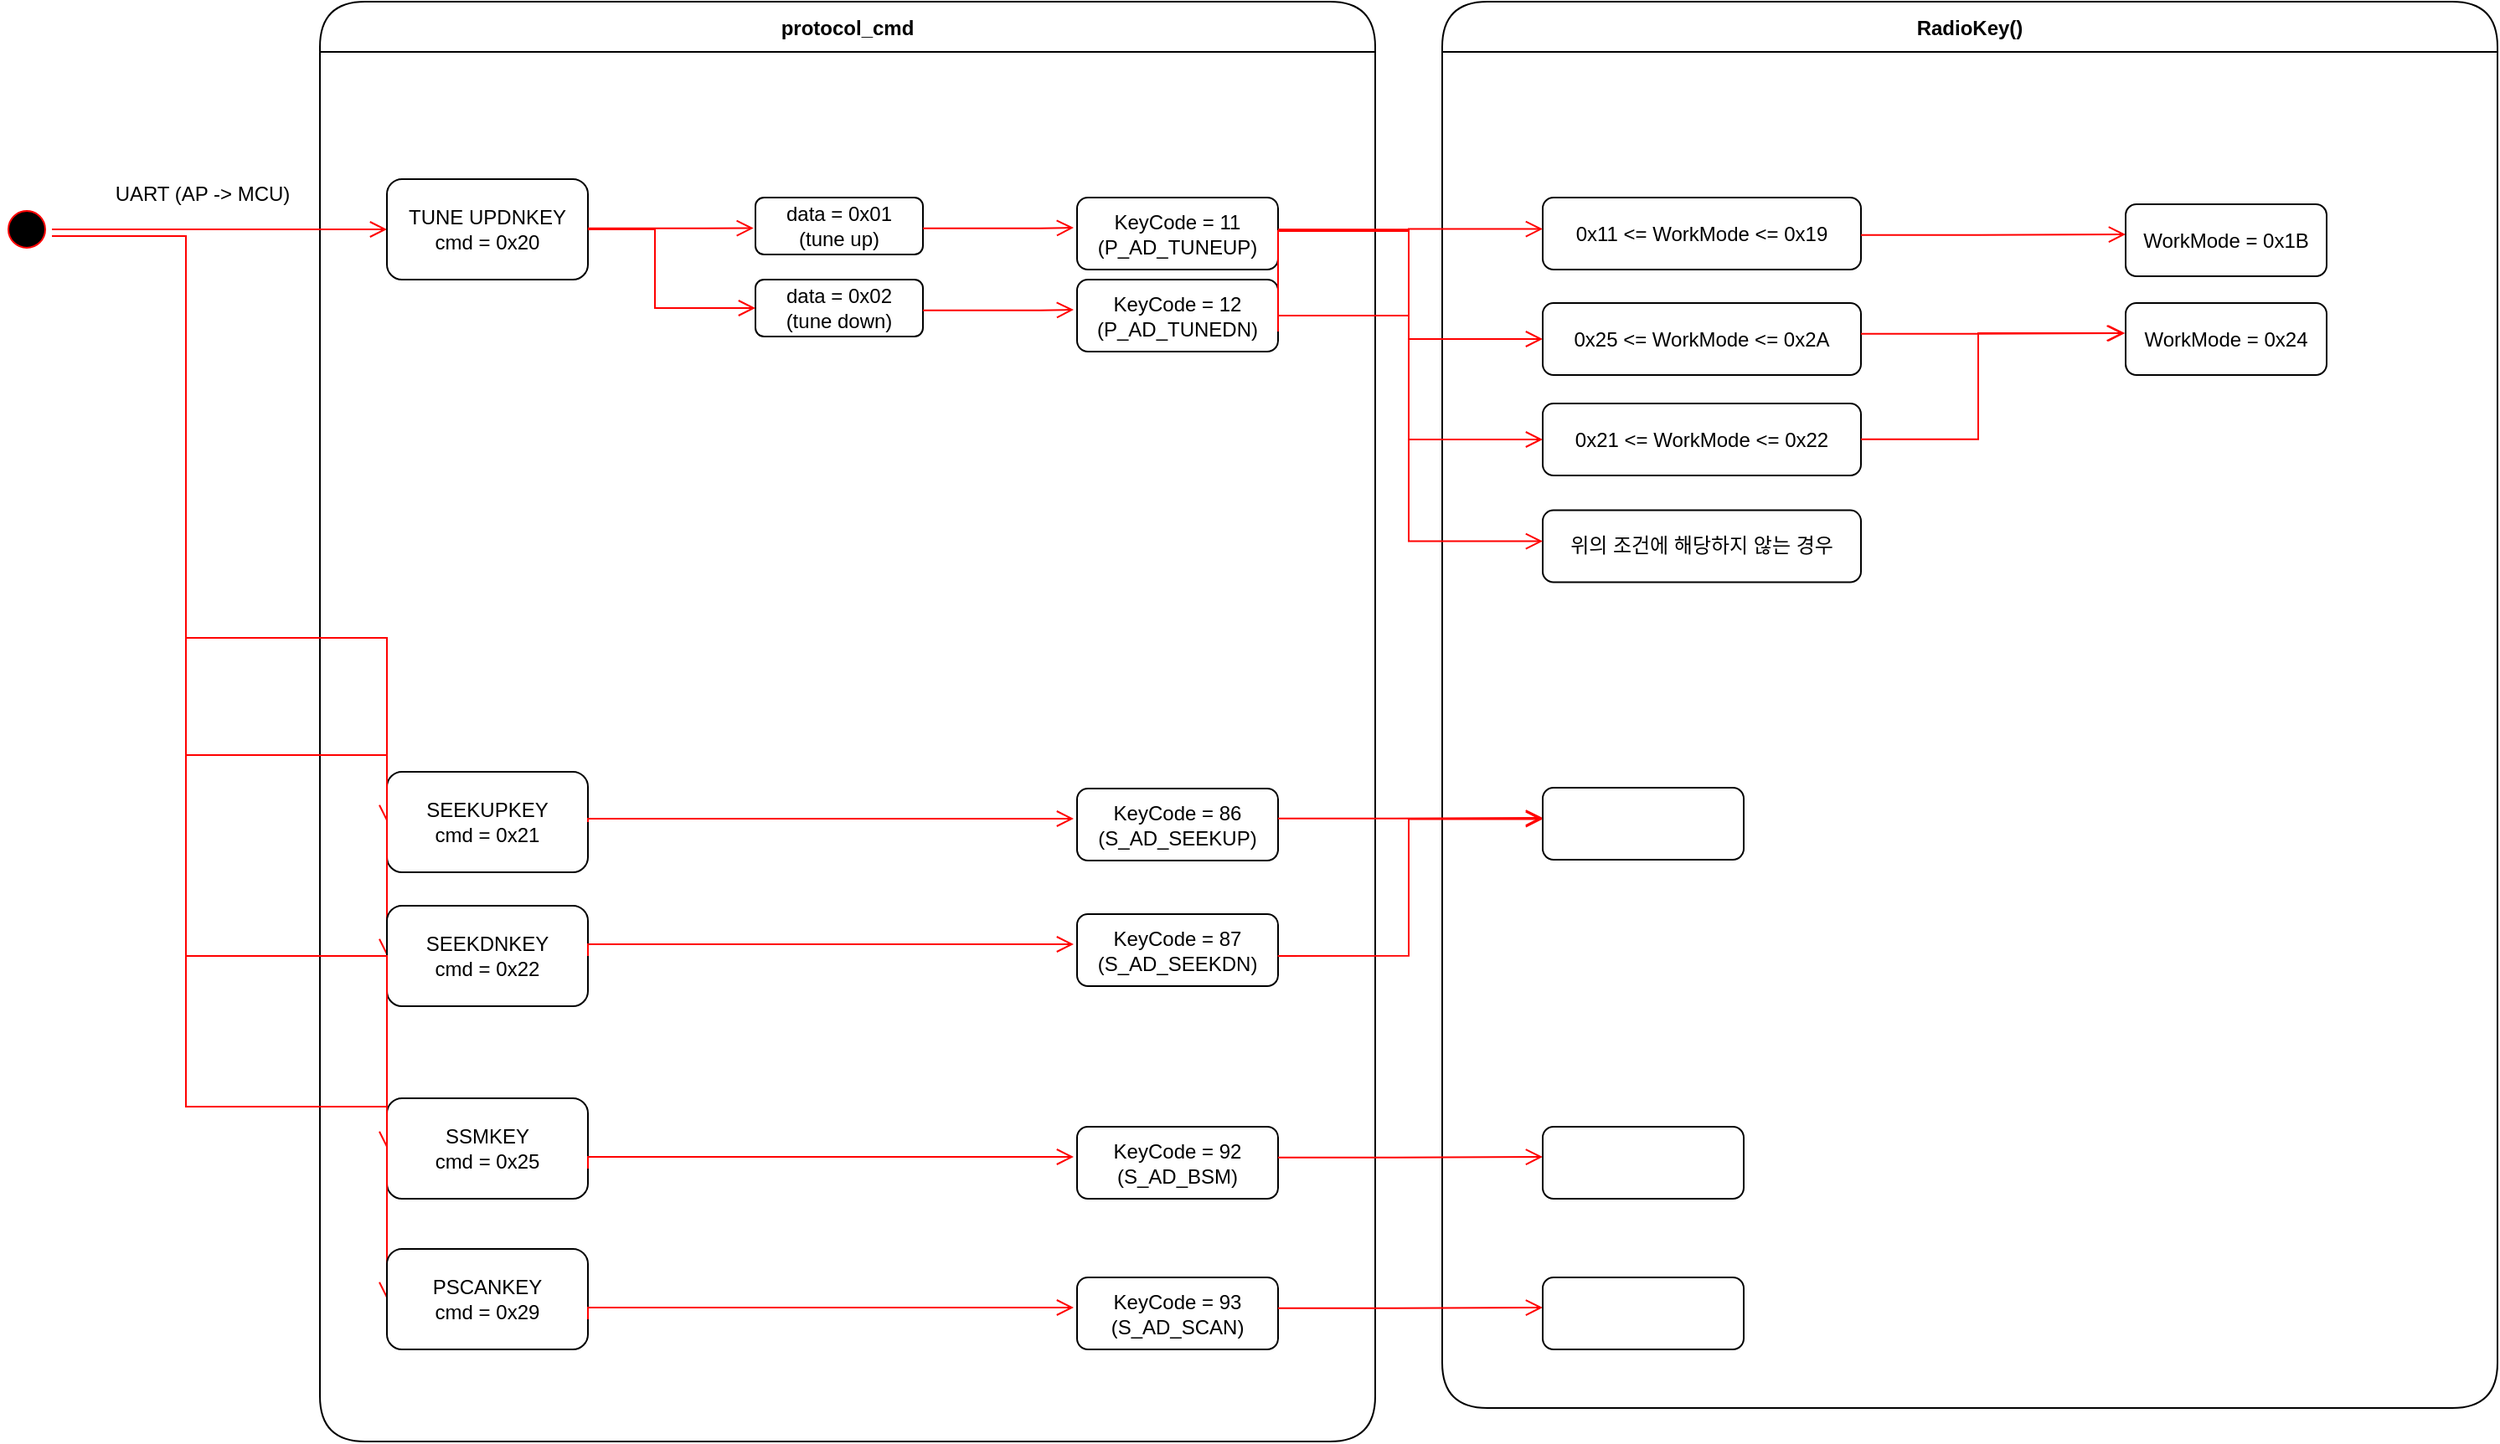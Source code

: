 <mxfile version="20.6.2" type="github">
  <diagram name="Page-1" id="58cdce13-f638-feb5-8d6f-7d28b1aa9fa0">
    <mxGraphModel dx="903" dy="503" grid="1" gridSize="10" guides="1" tooltips="1" connect="1" arrows="1" fold="1" page="1" pageScale="1" pageWidth="1100" pageHeight="850" background="none" math="0" shadow="0">
      <root>
        <mxCell id="0" />
        <mxCell id="1" parent="0" />
        <mxCell id="SUXEZbgYKyHz7WRzrGh1-13" value="protocol_cmd" style="swimlane;fontStyle=1;align=center;verticalAlign=middle;childLayout=stackLayout;horizontal=1;startSize=30;horizontalStack=0;resizeParent=0;resizeLast=1;container=0;collapsible=0;rounded=1;arcSize=30;swimlaneFillColor=#FFFFFF;dropTarget=0;fontSize=12;" vertex="1" parent="1">
          <mxGeometry x="320" y="160" width="630" height="860" as="geometry" />
        </mxCell>
        <mxCell id="SUXEZbgYKyHz7WRzrGh1-1" value="" style="ellipse;html=1;shape=startState;fillColor=#000000;strokeColor=#ff0000;" vertex="1" parent="1">
          <mxGeometry x="130" y="281" width="30" height="30" as="geometry" />
        </mxCell>
        <mxCell id="SUXEZbgYKyHz7WRzrGh1-2" value="" style="edgeStyle=orthogonalEdgeStyle;html=1;verticalAlign=bottom;endArrow=open;endSize=8;strokeColor=#ff0000;rounded=0;" edge="1" source="SUXEZbgYKyHz7WRzrGh1-1" parent="1">
          <mxGeometry relative="1" as="geometry">
            <mxPoint x="360" y="296" as="targetPoint" />
          </mxGeometry>
        </mxCell>
        <mxCell id="SUXEZbgYKyHz7WRzrGh1-3" value="UART (AP -&amp;gt; MCU)" style="text;html=1;strokeColor=none;fillColor=none;align=center;verticalAlign=middle;whiteSpace=wrap;rounded=0;" vertex="1" parent="1">
          <mxGeometry x="190" y="260" width="120" height="30" as="geometry" />
        </mxCell>
        <mxCell id="SUXEZbgYKyHz7WRzrGh1-4" value="TUNE UPDNKEY&lt;br&gt;cmd = 0x20" style="rounded=1;whiteSpace=wrap;html=1;" vertex="1" parent="1">
          <mxGeometry x="360" y="266" width="120" height="60" as="geometry" />
        </mxCell>
        <mxCell id="SUXEZbgYKyHz7WRzrGh1-5" value="" style="edgeStyle=orthogonalEdgeStyle;html=1;verticalAlign=bottom;endArrow=open;endSize=8;strokeColor=#ff0000;rounded=0;entryX=-0.011;entryY=0.537;entryDx=0;entryDy=0;entryPerimeter=0;" edge="1" parent="1" target="SUXEZbgYKyHz7WRzrGh1-6">
          <mxGeometry relative="1" as="geometry">
            <mxPoint x="570" y="295" as="targetPoint" />
            <mxPoint x="480" y="295.41" as="sourcePoint" />
            <Array as="points">
              <mxPoint x="550" y="295" />
            </Array>
          </mxGeometry>
        </mxCell>
        <mxCell id="SUXEZbgYKyHz7WRzrGh1-6" value="data = 0x01&lt;br&gt;(tune up)" style="rounded=1;whiteSpace=wrap;html=1;" vertex="1" parent="1">
          <mxGeometry x="580" y="277" width="100" height="34" as="geometry" />
        </mxCell>
        <mxCell id="SUXEZbgYKyHz7WRzrGh1-7" value="data = 0x02&lt;br&gt;(tune down)" style="rounded=1;whiteSpace=wrap;html=1;" vertex="1" parent="1">
          <mxGeometry x="580" y="326" width="100" height="34" as="geometry" />
        </mxCell>
        <mxCell id="SUXEZbgYKyHz7WRzrGh1-8" value="" style="edgeStyle=orthogonalEdgeStyle;html=1;verticalAlign=bottom;endArrow=open;endSize=8;strokeColor=#ff0000;rounded=0;" edge="1" parent="1">
          <mxGeometry relative="1" as="geometry">
            <mxPoint x="770" y="295" as="targetPoint" />
            <mxPoint x="680" y="295.41" as="sourcePoint" />
            <Array as="points">
              <mxPoint x="750" y="295" />
              <mxPoint x="820" y="295" />
            </Array>
          </mxGeometry>
        </mxCell>
        <mxCell id="SUXEZbgYKyHz7WRzrGh1-9" value="&lt;font style=&quot;font-size: 12px;&quot;&gt;KeyCode = 11&lt;br&gt;(&lt;span style=&quot;font-family: Arial; text-align: left; background-color: rgb(255, 255, 255);&quot;&gt;P_AD_TUNEUP&lt;/span&gt;)&lt;/font&gt;" style="rounded=1;whiteSpace=wrap;html=1;" vertex="1" parent="1">
          <mxGeometry x="772" y="277" width="120" height="43" as="geometry" />
        </mxCell>
        <mxCell id="SUXEZbgYKyHz7WRzrGh1-10" value="" style="edgeStyle=orthogonalEdgeStyle;html=1;verticalAlign=bottom;endArrow=open;endSize=8;strokeColor=#ff0000;rounded=0;" edge="1" parent="1">
          <mxGeometry relative="1" as="geometry">
            <mxPoint x="770" y="344" as="targetPoint" />
            <mxPoint x="680" y="344.41" as="sourcePoint" />
            <Array as="points">
              <mxPoint x="750" y="344" />
              <mxPoint x="820" y="344" />
            </Array>
          </mxGeometry>
        </mxCell>
        <mxCell id="SUXEZbgYKyHz7WRzrGh1-11" value="&lt;font style=&quot;font-size: 12px;&quot;&gt;KeyCode = 12&lt;br&gt;(&lt;span style=&quot;font-family: Arial; text-align: left; background-color: rgb(255, 255, 255);&quot;&gt;P_AD_TUNEDN&lt;/span&gt;)&lt;/font&gt;" style="rounded=1;whiteSpace=wrap;html=1;" vertex="1" parent="1">
          <mxGeometry x="772" y="326" width="120" height="43" as="geometry" />
        </mxCell>
        <mxCell id="SUXEZbgYKyHz7WRzrGh1-12" value="" style="edgeStyle=orthogonalEdgeStyle;html=1;verticalAlign=bottom;endArrow=open;endSize=8;strokeColor=#ff0000;rounded=0;exitX=1;exitY=0.5;exitDx=0;exitDy=0;entryX=0;entryY=0.5;entryDx=0;entryDy=0;" edge="1" parent="1" source="SUXEZbgYKyHz7WRzrGh1-4" target="SUXEZbgYKyHz7WRzrGh1-7">
          <mxGeometry relative="1" as="geometry">
            <mxPoint x="580" y="305" as="targetPoint" />
            <mxPoint x="490" y="305.41" as="sourcePoint" />
            <Array as="points">
              <mxPoint x="520" y="296" />
              <mxPoint x="520" y="343" />
            </Array>
          </mxGeometry>
        </mxCell>
        <mxCell id="SUXEZbgYKyHz7WRzrGh1-16" value="RadioKey()" style="swimlane;fontStyle=1;align=center;verticalAlign=middle;childLayout=stackLayout;horizontal=1;startSize=30;horizontalStack=0;resizeParent=0;resizeLast=1;container=0;collapsible=0;rounded=1;arcSize=30;swimlaneFillColor=#FFFFFF;dropTarget=0;fontSize=12;" vertex="1" parent="1">
          <mxGeometry x="990" y="160" width="630" height="840" as="geometry" />
        </mxCell>
        <mxCell id="SUXEZbgYKyHz7WRzrGh1-18" value="0x11 &amp;lt;= WorkMode &amp;lt;= 0x19" style="rounded=1;whiteSpace=wrap;html=1;" vertex="1" parent="1">
          <mxGeometry x="1050" y="277" width="190" height="43" as="geometry" />
        </mxCell>
        <mxCell id="SUXEZbgYKyHz7WRzrGh1-19" value="" style="edgeStyle=orthogonalEdgeStyle;html=1;verticalAlign=bottom;endArrow=open;endSize=8;strokeColor=#ff0000;rounded=0;entryX=0;entryY=0.5;entryDx=0;entryDy=0;" edge="1" parent="1" target="SUXEZbgYKyHz7WRzrGh1-20">
          <mxGeometry relative="1" as="geometry">
            <mxPoint x="360" y="420" as="targetPoint" />
            <mxPoint x="160" y="300" as="sourcePoint" />
            <Array as="points">
              <mxPoint x="240" y="300" />
              <mxPoint x="240" y="540" />
              <mxPoint x="360" y="540" />
            </Array>
          </mxGeometry>
        </mxCell>
        <mxCell id="SUXEZbgYKyHz7WRzrGh1-20" value="&lt;span style=&quot;font-family: Arial; text-align: left; background-color: rgb(255, 255, 255);&quot;&gt;SEEKUPKEY&lt;/span&gt;&lt;br&gt;cmd = 0x21" style="rounded=1;whiteSpace=wrap;html=1;" vertex="1" parent="1">
          <mxGeometry x="360" y="620" width="120" height="60" as="geometry" />
        </mxCell>
        <mxCell id="SUXEZbgYKyHz7WRzrGh1-23" value="" style="edgeStyle=orthogonalEdgeStyle;html=1;verticalAlign=bottom;endArrow=open;endSize=8;strokeColor=#ff0000;rounded=0;entryX=0;entryY=0.5;entryDx=0;entryDy=0;" edge="1" parent="1" target="SUXEZbgYKyHz7WRzrGh1-24">
          <mxGeometry relative="1" as="geometry">
            <mxPoint x="360" y="500" as="targetPoint" />
            <mxPoint x="160" y="300" as="sourcePoint" />
            <Array as="points">
              <mxPoint x="240" y="300" />
              <mxPoint x="240" y="610" />
              <mxPoint x="360" y="610" />
            </Array>
          </mxGeometry>
        </mxCell>
        <mxCell id="SUXEZbgYKyHz7WRzrGh1-24" value="&lt;span style=&quot;font-family: Arial; text-align: left; background-color: rgb(255, 255, 255);&quot;&gt;SEEKDNKEY&lt;/span&gt;&lt;br&gt;cmd = 0x22" style="rounded=1;whiteSpace=wrap;html=1;" vertex="1" parent="1">
          <mxGeometry x="360" y="700" width="120" height="60" as="geometry" />
        </mxCell>
        <mxCell id="SUXEZbgYKyHz7WRzrGh1-25" value="" style="edgeStyle=orthogonalEdgeStyle;html=1;verticalAlign=bottom;endArrow=open;endSize=8;strokeColor=#ff0000;rounded=0;exitX=1;exitY=0.5;exitDx=0;exitDy=0;" edge="1" parent="1" source="SUXEZbgYKyHz7WRzrGh1-20">
          <mxGeometry relative="1" as="geometry">
            <mxPoint x="770" y="648" as="targetPoint" />
            <mxPoint x="680" y="648.41" as="sourcePoint" />
            <Array as="points">
              <mxPoint x="480" y="648" />
            </Array>
          </mxGeometry>
        </mxCell>
        <mxCell id="SUXEZbgYKyHz7WRzrGh1-26" value="&lt;font style=&quot;font-size: 12px;&quot;&gt;KeyCode = 86&lt;br&gt;(&lt;span style=&quot;font-family: Arial; text-align: left; background-color: rgb(255, 255, 255);&quot;&gt;S_AD_SEEKUP&lt;/span&gt;)&lt;/font&gt;" style="rounded=1;whiteSpace=wrap;html=1;" vertex="1" parent="1">
          <mxGeometry x="772" y="630" width="120" height="43" as="geometry" />
        </mxCell>
        <mxCell id="SUXEZbgYKyHz7WRzrGh1-27" value="" style="edgeStyle=orthogonalEdgeStyle;html=1;verticalAlign=bottom;endArrow=open;endSize=8;strokeColor=#ff0000;rounded=0;exitX=1;exitY=0.5;exitDx=0;exitDy=0;" edge="1" parent="1" source="SUXEZbgYKyHz7WRzrGh1-24">
          <mxGeometry relative="1" as="geometry">
            <mxPoint x="770" y="723" as="targetPoint" />
            <mxPoint x="680" y="723.41" as="sourcePoint" />
            <Array as="points">
              <mxPoint x="480" y="723" />
            </Array>
          </mxGeometry>
        </mxCell>
        <mxCell id="SUXEZbgYKyHz7WRzrGh1-28" value="&lt;font style=&quot;font-size: 12px;&quot;&gt;KeyCode = 87&lt;br&gt;(&lt;span style=&quot;font-family: Arial; text-align: left; background-color: rgb(255, 255, 255);&quot;&gt;S_AD_SEEKDN&lt;/span&gt;)&lt;/font&gt;" style="rounded=1;whiteSpace=wrap;html=1;" vertex="1" parent="1">
          <mxGeometry x="772" y="705" width="120" height="43" as="geometry" />
        </mxCell>
        <mxCell id="SUXEZbgYKyHz7WRzrGh1-30" value="" style="edgeStyle=orthogonalEdgeStyle;html=1;verticalAlign=bottom;endArrow=open;endSize=8;strokeColor=#ff0000;rounded=0;exitX=1;exitY=0.5;exitDx=0;exitDy=0;" edge="1" parent="1" source="SUXEZbgYKyHz7WRzrGh1-11">
          <mxGeometry relative="1" as="geometry">
            <mxPoint x="1050" y="295.8" as="targetPoint" />
            <mxPoint x="892" y="296.21" as="sourcePoint" />
            <Array as="points">
              <mxPoint x="970" y="348" />
              <mxPoint x="970" y="296" />
            </Array>
          </mxGeometry>
        </mxCell>
        <mxCell id="SUXEZbgYKyHz7WRzrGh1-31" value="" style="edgeStyle=orthogonalEdgeStyle;html=1;verticalAlign=bottom;endArrow=open;endSize=8;strokeColor=#ff0000;rounded=0;" edge="1" parent="1">
          <mxGeometry relative="1" as="geometry">
            <mxPoint x="1050" y="647.5" as="targetPoint" />
            <mxPoint x="892" y="647.91" as="sourcePoint" />
            <Array as="points">
              <mxPoint x="962" y="647.5" />
              <mxPoint x="1040" y="647.5" />
            </Array>
          </mxGeometry>
        </mxCell>
        <mxCell id="SUXEZbgYKyHz7WRzrGh1-32" value="" style="rounded=1;whiteSpace=wrap;html=1;" vertex="1" parent="1">
          <mxGeometry x="1050" y="629.5" width="120" height="43" as="geometry" />
        </mxCell>
        <mxCell id="SUXEZbgYKyHz7WRzrGh1-33" value="" style="edgeStyle=orthogonalEdgeStyle;html=1;verticalAlign=bottom;endArrow=open;endSize=8;strokeColor=#ff0000;rounded=0;exitX=0.999;exitY=0.58;exitDx=0;exitDy=0;exitPerimeter=0;" edge="1" parent="1" source="SUXEZbgYKyHz7WRzrGh1-28">
          <mxGeometry relative="1" as="geometry">
            <mxPoint x="1050" y="648.3" as="targetPoint" />
            <mxPoint x="892" y="700" as="sourcePoint" />
            <Array as="points">
              <mxPoint x="970" y="730" />
              <mxPoint x="970" y="648" />
            </Array>
          </mxGeometry>
        </mxCell>
        <mxCell id="SUXEZbgYKyHz7WRzrGh1-34" value="" style="edgeStyle=orthogonalEdgeStyle;html=1;verticalAlign=bottom;endArrow=open;endSize=8;strokeColor=#ff0000;rounded=0;entryX=0;entryY=0.5;entryDx=0;entryDy=0;" edge="1" parent="1" target="SUXEZbgYKyHz7WRzrGh1-35">
          <mxGeometry relative="1" as="geometry">
            <mxPoint x="360" y="615" as="targetPoint" />
            <mxPoint x="160" y="300" as="sourcePoint" />
            <Array as="points">
              <mxPoint x="240" y="300" />
              <mxPoint x="240" y="730" />
            </Array>
          </mxGeometry>
        </mxCell>
        <mxCell id="SUXEZbgYKyHz7WRzrGh1-35" value="&lt;span style=&quot;font-family: Arial; text-align: left; background-color: rgb(255, 255, 255);&quot;&gt;SSMKEY&lt;/span&gt;&lt;br&gt;cmd = 0x25" style="rounded=1;whiteSpace=wrap;html=1;" vertex="1" parent="1">
          <mxGeometry x="360" y="815" width="120" height="60" as="geometry" />
        </mxCell>
        <mxCell id="SUXEZbgYKyHz7WRzrGh1-36" value="" style="edgeStyle=orthogonalEdgeStyle;html=1;verticalAlign=bottom;endArrow=open;endSize=8;strokeColor=#ff0000;rounded=0;exitX=1;exitY=0.5;exitDx=0;exitDy=0;" edge="1" parent="1">
          <mxGeometry relative="1" as="geometry">
            <mxPoint x="770" y="850" as="targetPoint" />
            <mxPoint x="480" y="857" as="sourcePoint" />
            <Array as="points">
              <mxPoint x="480" y="850" />
            </Array>
          </mxGeometry>
        </mxCell>
        <mxCell id="SUXEZbgYKyHz7WRzrGh1-37" value="&lt;font style=&quot;font-size: 12px;&quot;&gt;KeyCode = 92&lt;br&gt;(&lt;span style=&quot;font-family: Arial; text-align: left; background-color: rgb(255, 255, 255);&quot;&gt;S_AD_BSM&lt;/span&gt;)&lt;/font&gt;" style="rounded=1;whiteSpace=wrap;html=1;" vertex="1" parent="1">
          <mxGeometry x="772" y="832" width="120" height="43" as="geometry" />
        </mxCell>
        <mxCell id="SUXEZbgYKyHz7WRzrGh1-38" value="" style="edgeStyle=orthogonalEdgeStyle;html=1;verticalAlign=bottom;endArrow=open;endSize=8;strokeColor=#ff0000;rounded=0;" edge="1" parent="1">
          <mxGeometry relative="1" as="geometry">
            <mxPoint x="1050" y="850" as="targetPoint" />
            <mxPoint x="892" y="850.41" as="sourcePoint" />
            <Array as="points">
              <mxPoint x="962" y="850" />
              <mxPoint x="1040" y="850" />
            </Array>
          </mxGeometry>
        </mxCell>
        <mxCell id="SUXEZbgYKyHz7WRzrGh1-39" value="" style="rounded=1;whiteSpace=wrap;html=1;" vertex="1" parent="1">
          <mxGeometry x="1050" y="832" width="120" height="43" as="geometry" />
        </mxCell>
        <mxCell id="SUXEZbgYKyHz7WRzrGh1-40" value="" style="edgeStyle=orthogonalEdgeStyle;html=1;verticalAlign=bottom;endArrow=open;endSize=8;strokeColor=#ff0000;rounded=0;entryX=0;entryY=0.5;entryDx=0;entryDy=0;" edge="1" parent="1" target="SUXEZbgYKyHz7WRzrGh1-41">
          <mxGeometry relative="1" as="geometry">
            <mxPoint x="360" y="705" as="targetPoint" />
            <mxPoint x="160" y="300" as="sourcePoint" />
            <Array as="points">
              <mxPoint x="240" y="300" />
              <mxPoint x="240" y="820" />
            </Array>
          </mxGeometry>
        </mxCell>
        <mxCell id="SUXEZbgYKyHz7WRzrGh1-41" value="&lt;span style=&quot;font-family: Arial; text-align: left; background-color: rgb(255, 255, 255);&quot;&gt;PSCANKEY&lt;/span&gt;&lt;br&gt;cmd = 0x29" style="rounded=1;whiteSpace=wrap;html=1;" vertex="1" parent="1">
          <mxGeometry x="360" y="905" width="120" height="60" as="geometry" />
        </mxCell>
        <mxCell id="SUXEZbgYKyHz7WRzrGh1-42" value="" style="edgeStyle=orthogonalEdgeStyle;html=1;verticalAlign=bottom;endArrow=open;endSize=8;strokeColor=#ff0000;rounded=0;exitX=1;exitY=0.5;exitDx=0;exitDy=0;" edge="1" parent="1">
          <mxGeometry relative="1" as="geometry">
            <mxPoint x="770" y="940" as="targetPoint" />
            <mxPoint x="480" y="947" as="sourcePoint" />
            <Array as="points">
              <mxPoint x="480" y="940" />
            </Array>
          </mxGeometry>
        </mxCell>
        <mxCell id="SUXEZbgYKyHz7WRzrGh1-43" value="&lt;font style=&quot;font-size: 12px;&quot;&gt;KeyCode = 93&lt;br&gt;(&lt;span style=&quot;font-family: Arial; text-align: left; background-color: rgb(255, 255, 255);&quot;&gt;S_AD_SCAN&lt;/span&gt;)&lt;/font&gt;" style="rounded=1;whiteSpace=wrap;html=1;" vertex="1" parent="1">
          <mxGeometry x="772" y="922" width="120" height="43" as="geometry" />
        </mxCell>
        <mxCell id="SUXEZbgYKyHz7WRzrGh1-44" value="" style="edgeStyle=orthogonalEdgeStyle;html=1;verticalAlign=bottom;endArrow=open;endSize=8;strokeColor=#ff0000;rounded=0;" edge="1" parent="1">
          <mxGeometry relative="1" as="geometry">
            <mxPoint x="1050" y="940" as="targetPoint" />
            <mxPoint x="892" y="940.41" as="sourcePoint" />
            <Array as="points">
              <mxPoint x="962" y="940" />
              <mxPoint x="1040" y="940" />
            </Array>
          </mxGeometry>
        </mxCell>
        <mxCell id="SUXEZbgYKyHz7WRzrGh1-45" value="" style="rounded=1;whiteSpace=wrap;html=1;" vertex="1" parent="1">
          <mxGeometry x="1050" y="922" width="120" height="43" as="geometry" />
        </mxCell>
        <mxCell id="SUXEZbgYKyHz7WRzrGh1-47" value="0x25 &amp;lt;= WorkMode &amp;lt;= 0x2A" style="rounded=1;whiteSpace=wrap;html=1;" vertex="1" parent="1">
          <mxGeometry x="1050" y="340" width="190" height="43" as="geometry" />
        </mxCell>
        <mxCell id="SUXEZbgYKyHz7WRzrGh1-48" value="" style="edgeStyle=orthogonalEdgeStyle;html=1;verticalAlign=bottom;endArrow=open;endSize=8;strokeColor=#ff0000;rounded=0;entryX=0;entryY=0.5;entryDx=0;entryDy=0;" edge="1" parent="1" target="SUXEZbgYKyHz7WRzrGh1-47">
          <mxGeometry relative="1" as="geometry">
            <mxPoint x="1050" y="295.76" as="targetPoint" />
            <mxPoint x="892" y="296.17" as="sourcePoint" />
            <Array as="points">
              <mxPoint x="970" y="296" />
              <mxPoint x="970" y="362" />
            </Array>
          </mxGeometry>
        </mxCell>
        <mxCell id="SUXEZbgYKyHz7WRzrGh1-49" value="0x21 &amp;lt;= WorkMode &amp;lt;= 0x22" style="rounded=1;whiteSpace=wrap;html=1;" vertex="1" parent="1">
          <mxGeometry x="1050" y="400" width="190" height="43" as="geometry" />
        </mxCell>
        <mxCell id="SUXEZbgYKyHz7WRzrGh1-52" value="" style="edgeStyle=orthogonalEdgeStyle;html=1;verticalAlign=bottom;endArrow=open;endSize=8;strokeColor=#ff0000;rounded=0;entryX=0;entryY=0.5;entryDx=0;entryDy=0;" edge="1" parent="1" target="SUXEZbgYKyHz7WRzrGh1-49">
          <mxGeometry relative="1" as="geometry">
            <mxPoint x="1050" y="295.8" as="targetPoint" />
            <mxPoint x="892" y="296.21" as="sourcePoint" />
            <Array as="points">
              <mxPoint x="970" y="296" />
              <mxPoint x="970" y="422" />
            </Array>
          </mxGeometry>
        </mxCell>
        <mxCell id="SUXEZbgYKyHz7WRzrGh1-53" value="" style="edgeStyle=orthogonalEdgeStyle;html=1;verticalAlign=bottom;endArrow=open;endSize=8;strokeColor=#ff0000;rounded=0;" edge="1" parent="1">
          <mxGeometry relative="1" as="geometry">
            <mxPoint x="1398" y="299" as="targetPoint" />
            <mxPoint x="1240" y="299.41" as="sourcePoint" />
            <Array as="points">
              <mxPoint x="1310" y="299" />
              <mxPoint x="1388" y="299" />
            </Array>
          </mxGeometry>
        </mxCell>
        <mxCell id="SUXEZbgYKyHz7WRzrGh1-54" value="WorkMode = 0x1B" style="rounded=1;whiteSpace=wrap;html=1;" vertex="1" parent="1">
          <mxGeometry x="1398" y="281" width="120" height="43" as="geometry" />
        </mxCell>
        <mxCell id="SUXEZbgYKyHz7WRzrGh1-55" value="" style="edgeStyle=orthogonalEdgeStyle;html=1;verticalAlign=bottom;endArrow=open;endSize=8;strokeColor=#ff0000;rounded=0;entryX=-0.003;entryY=0.419;entryDx=0;entryDy=0;entryPerimeter=0;" edge="1" parent="1" target="SUXEZbgYKyHz7WRzrGh1-56">
          <mxGeometry relative="1" as="geometry">
            <mxPoint x="1398" y="358" as="targetPoint" />
            <mxPoint x="1240" y="358.41" as="sourcePoint" />
            <Array as="points">
              <mxPoint x="1310" y="358" />
            </Array>
          </mxGeometry>
        </mxCell>
        <mxCell id="SUXEZbgYKyHz7WRzrGh1-56" value="WorkMode = 0x24" style="rounded=1;whiteSpace=wrap;html=1;" vertex="1" parent="1">
          <mxGeometry x="1398" y="340" width="120" height="43" as="geometry" />
        </mxCell>
        <mxCell id="SUXEZbgYKyHz7WRzrGh1-57" value="" style="edgeStyle=orthogonalEdgeStyle;html=1;verticalAlign=bottom;endArrow=open;endSize=8;strokeColor=#ff0000;rounded=0;entryX=-0.009;entryY=0.419;entryDx=0;entryDy=0;entryPerimeter=0;" edge="1" parent="1" target="SUXEZbgYKyHz7WRzrGh1-56">
          <mxGeometry relative="1" as="geometry">
            <mxPoint x="1398" y="421" as="targetPoint" />
            <mxPoint x="1240" y="421.41" as="sourcePoint" />
            <Array as="points">
              <mxPoint x="1310" y="421" />
              <mxPoint x="1310" y="358" />
            </Array>
          </mxGeometry>
        </mxCell>
        <mxCell id="SUXEZbgYKyHz7WRzrGh1-58" value="위의 조건에 해당하지 않는 경우" style="rounded=1;whiteSpace=wrap;html=1;" vertex="1" parent="1">
          <mxGeometry x="1050" y="463.79" width="190" height="43" as="geometry" />
        </mxCell>
        <mxCell id="SUXEZbgYKyHz7WRzrGh1-59" value="" style="edgeStyle=orthogonalEdgeStyle;html=1;verticalAlign=bottom;endArrow=open;endSize=8;strokeColor=#ff0000;rounded=0;entryX=0;entryY=0.5;entryDx=0;entryDy=0;" edge="1" parent="1">
          <mxGeometry relative="1" as="geometry">
            <mxPoint x="1050" y="482.29" as="targetPoint" />
            <mxPoint x="892.0" y="357.0" as="sourcePoint" />
            <Array as="points">
              <mxPoint x="892" y="297" />
              <mxPoint x="970" y="297" />
              <mxPoint x="970" y="482" />
            </Array>
          </mxGeometry>
        </mxCell>
      </root>
    </mxGraphModel>
  </diagram>
</mxfile>
